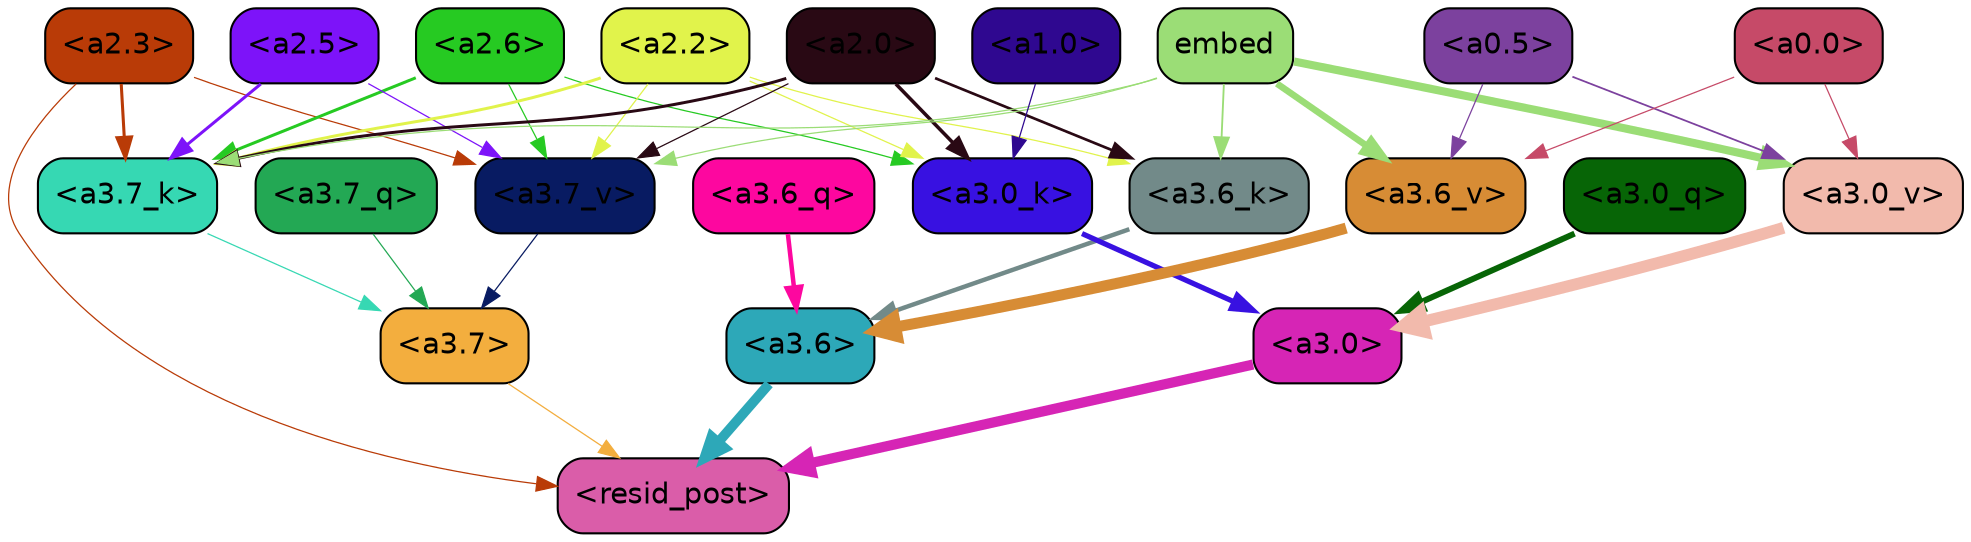 strict digraph "" {
	graph [bgcolor=transparent,
		layout=dot,
		overlap=false,
		splines=true
	];
	"<a3.7>"	[color=black,
		fillcolor="#f3ae3e",
		fontname=Helvetica,
		shape=box,
		style="filled, rounded"];
	"<resid_post>"	[color=black,
		fillcolor="#da5da9",
		fontname=Helvetica,
		shape=box,
		style="filled, rounded"];
	"<a3.7>" -> "<resid_post>"	[color="#f3ae3e",
		penwidth=0.6];
	"<a3.6>"	[color=black,
		fillcolor="#2da8b8",
		fontname=Helvetica,
		shape=box,
		style="filled, rounded"];
	"<a3.6>" -> "<resid_post>"	[color="#2da8b8",
		penwidth=4.746312499046326];
	"<a3.0>"	[color=black,
		fillcolor="#d625b5",
		fontname=Helvetica,
		shape=box,
		style="filled, rounded"];
	"<a3.0>" -> "<resid_post>"	[color="#d625b5",
		penwidth=4.896343111991882];
	"<a2.3>"	[color=black,
		fillcolor="#b93b07",
		fontname=Helvetica,
		shape=box,
		style="filled, rounded"];
	"<a2.3>" -> "<resid_post>"	[color="#b93b07",
		penwidth=0.6];
	"<a3.7_k>"	[color=black,
		fillcolor="#36d8b3",
		fontname=Helvetica,
		shape=box,
		style="filled, rounded"];
	"<a2.3>" -> "<a3.7_k>"	[color="#b93b07",
		penwidth=1.467104621231556];
	"<a3.7_v>"	[color=black,
		fillcolor="#081b62",
		fontname=Helvetica,
		shape=box,
		style="filled, rounded"];
	"<a2.3>" -> "<a3.7_v>"	[color="#b93b07",
		penwidth=0.6];
	"<a3.7_q>"	[color=black,
		fillcolor="#23a854",
		fontname=Helvetica,
		shape=box,
		style="filled, rounded"];
	"<a3.7_q>" -> "<a3.7>"	[color="#23a854",
		penwidth=0.6];
	"<a3.6_q>"	[color=black,
		fillcolor="#fd079f",
		fontname=Helvetica,
		shape=box,
		style="filled, rounded"];
	"<a3.6_q>" -> "<a3.6>"	[color="#fd079f",
		penwidth=2.160832464694977];
	"<a3.0_q>"	[color=black,
		fillcolor="#076506",
		fontname=Helvetica,
		shape=box,
		style="filled, rounded"];
	"<a3.0_q>" -> "<a3.0>"	[color="#076506",
		penwidth=2.870753765106201];
	"<a3.7_k>" -> "<a3.7>"	[color="#36d8b3",
		penwidth=0.6];
	"<a3.6_k>"	[color=black,
		fillcolor="#728a89",
		fontname=Helvetica,
		shape=box,
		style="filled, rounded"];
	"<a3.6_k>" -> "<a3.6>"	[color="#728a89",
		penwidth=2.13908451795578];
	"<a3.0_k>"	[color=black,
		fillcolor="#3811e1",
		fontname=Helvetica,
		shape=box,
		style="filled, rounded"];
	"<a3.0_k>" -> "<a3.0>"	[color="#3811e1",
		penwidth=2.520303964614868];
	"<a3.7_v>" -> "<a3.7>"	[color="#081b62",
		penwidth=0.6];
	"<a3.6_v>"	[color=black,
		fillcolor="#d78c35",
		fontname=Helvetica,
		shape=box,
		style="filled, rounded"];
	"<a3.6_v>" -> "<a3.6>"	[color="#d78c35",
		penwidth=5.297133803367615];
	"<a3.0_v>"	[color=black,
		fillcolor="#f2baac",
		fontname=Helvetica,
		shape=box,
		style="filled, rounded"];
	"<a3.0_v>" -> "<a3.0>"	[color="#f2baac",
		penwidth=5.680712580680847];
	"<a2.6>"	[color=black,
		fillcolor="#26ca22",
		fontname=Helvetica,
		shape=box,
		style="filled, rounded"];
	"<a2.6>" -> "<a3.7_k>"	[color="#26ca22",
		penwidth=1.4453159049153328];
	"<a2.6>" -> "<a3.0_k>"	[color="#26ca22",
		penwidth=0.6];
	"<a2.6>" -> "<a3.7_v>"	[color="#26ca22",
		penwidth=0.6];
	"<a2.5>"	[color=black,
		fillcolor="#7d13f9",
		fontname=Helvetica,
		shape=box,
		style="filled, rounded"];
	"<a2.5>" -> "<a3.7_k>"	[color="#7d13f9",
		penwidth=1.4526091292500496];
	"<a2.5>" -> "<a3.7_v>"	[color="#7d13f9",
		penwidth=0.6];
	"<a2.2>"	[color=black,
		fillcolor="#e1f34b",
		fontname=Helvetica,
		shape=box,
		style="filled, rounded"];
	"<a2.2>" -> "<a3.7_k>"	[color="#e1f34b",
		penwidth=1.4310357049107552];
	"<a2.2>" -> "<a3.6_k>"	[color="#e1f34b",
		penwidth=0.6];
	"<a2.2>" -> "<a3.0_k>"	[color="#e1f34b",
		penwidth=0.6];
	"<a2.2>" -> "<a3.7_v>"	[color="#e1f34b",
		penwidth=0.6];
	"<a2.0>"	[color=black,
		fillcolor="#290914",
		fontname=Helvetica,
		shape=box,
		style="filled, rounded"];
	"<a2.0>" -> "<a3.7_k>"	[color="#290914",
		penwidth=1.4314699843525887];
	"<a2.0>" -> "<a3.6_k>"	[color="#290914",
		penwidth=1.2950235605239868];
	"<a2.0>" -> "<a3.0_k>"	[color="#290914",
		penwidth=1.712992787361145];
	"<a2.0>" -> "<a3.7_v>"	[color="#290914",
		penwidth=0.6];
	embed	[color=black,
		fillcolor="#9bdd76",
		fontname=Helvetica,
		shape=box,
		style="filled, rounded"];
	embed -> "<a3.7_k>"	[color="#9bdd76",
		penwidth=0.6];
	embed -> "<a3.6_k>"	[color="#9bdd76",
		penwidth=0.891706109046936];
	embed -> "<a3.7_v>"	[color="#9bdd76",
		penwidth=0.6];
	embed -> "<a3.6_v>"	[color="#9bdd76",
		penwidth=3.1766927242279053];
	embed -> "<a3.0_v>"	[color="#9bdd76",
		penwidth=3.9005755856633186];
	"<a1.0>"	[color=black,
		fillcolor="#2f0890",
		fontname=Helvetica,
		shape=box,
		style="filled, rounded"];
	"<a1.0>" -> "<a3.0_k>"	[color="#2f0890",
		penwidth=0.6];
	"<a0.5>"	[color=black,
		fillcolor="#7c419e",
		fontname=Helvetica,
		shape=box,
		style="filled, rounded"];
	"<a0.5>" -> "<a3.6_v>"	[color="#7c419e",
		penwidth=0.6];
	"<a0.5>" -> "<a3.0_v>"	[color="#7c419e",
		penwidth=0.8493617177009583];
	"<a0.0>"	[color=black,
		fillcolor="#c64a68",
		fontname=Helvetica,
		shape=box,
		style="filled, rounded"];
	"<a0.0>" -> "<a3.6_v>"	[color="#c64a68",
		penwidth=0.6];
	"<a0.0>" -> "<a3.0_v>"	[color="#c64a68",
		penwidth=0.6];
}

